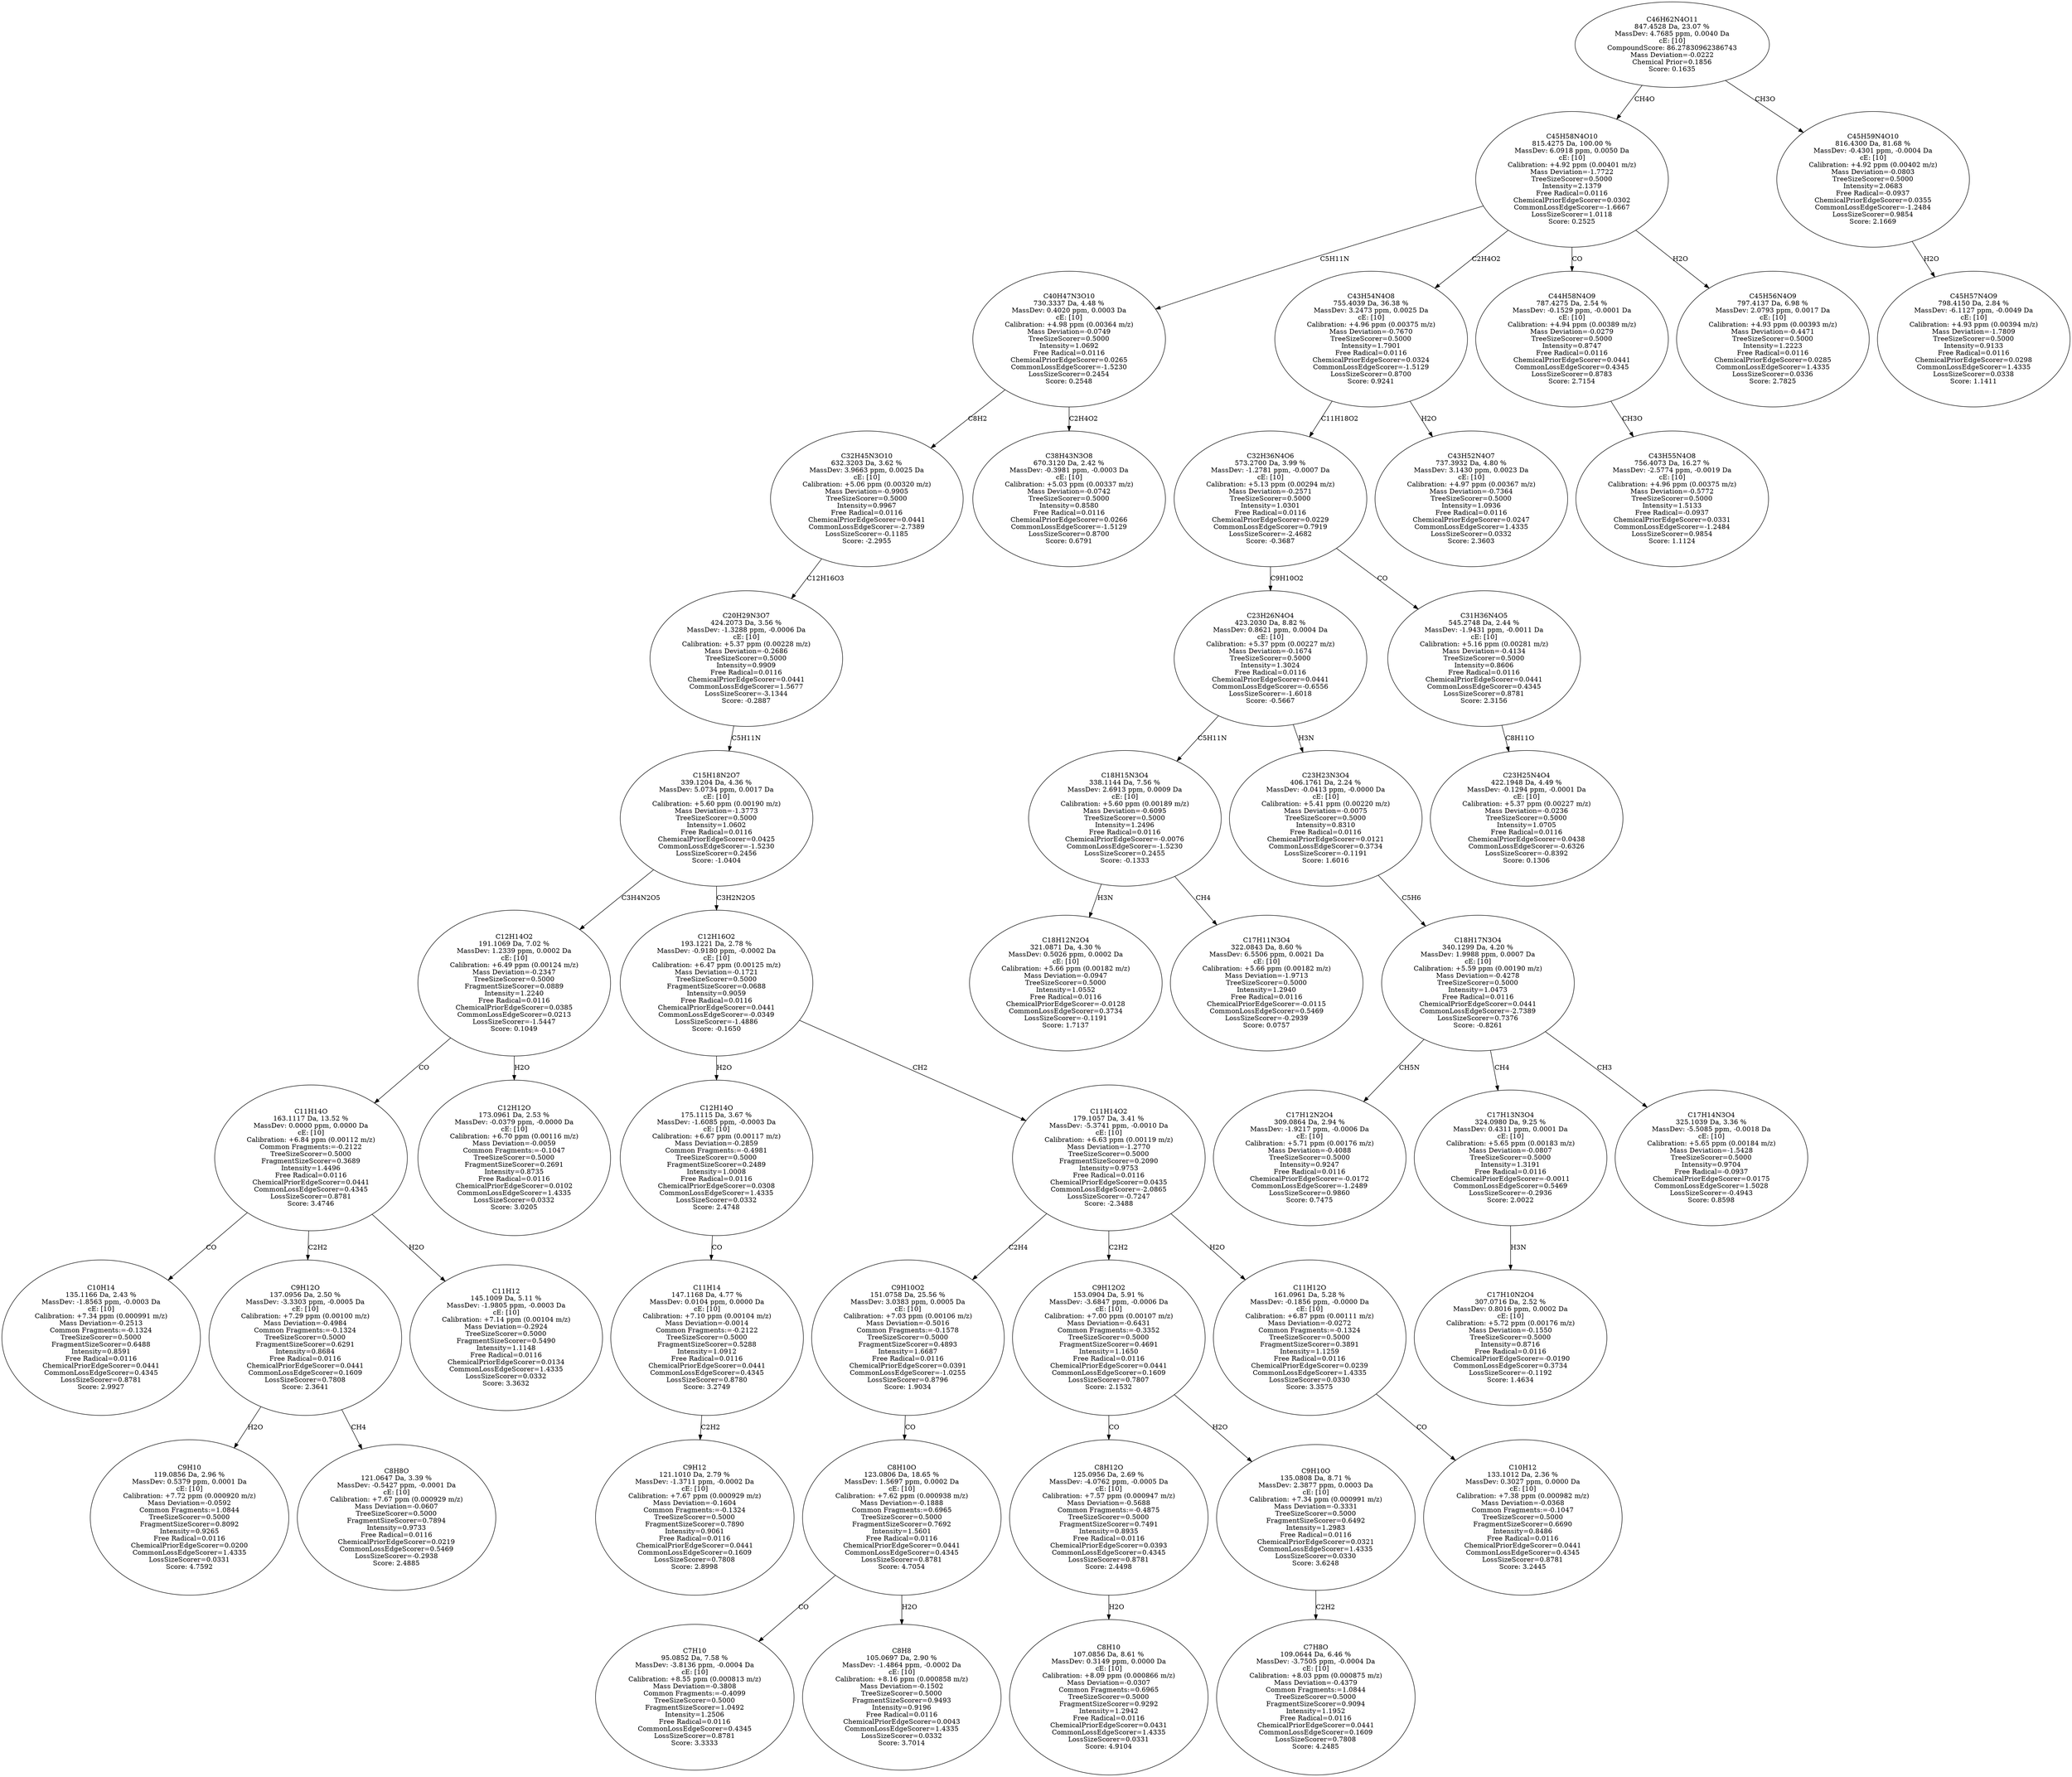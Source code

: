 strict digraph {
v1 [label="C10H14\n135.1166 Da, 2.43 %\nMassDev: -1.8563 ppm, -0.0003 Da\ncE: [10]\nCalibration: +7.34 ppm (0.000991 m/z)\nMass Deviation=-0.2513\nCommon Fragments:=-0.1324\nTreeSizeScorer=0.5000\nFragmentSizeScorer=0.6488\nIntensity=0.8591\nFree Radical=0.0116\nChemicalPriorEdgeScorer=0.0441\nCommonLossEdgeScorer=0.4345\nLossSizeScorer=0.8781\nScore: 2.9927"];
v2 [label="C9H10\n119.0856 Da, 2.96 %\nMassDev: 0.5379 ppm, 0.0001 Da\ncE: [10]\nCalibration: +7.72 ppm (0.000920 m/z)\nMass Deviation=-0.0592\nCommon Fragments:=1.0844\nTreeSizeScorer=0.5000\nFragmentSizeScorer=0.8092\nIntensity=0.9265\nFree Radical=0.0116\nChemicalPriorEdgeScorer=0.0200\nCommonLossEdgeScorer=1.4335\nLossSizeScorer=0.0331\nScore: 4.7592"];
v3 [label="C8H8O\n121.0647 Da, 3.39 %\nMassDev: -0.5427 ppm, -0.0001 Da\ncE: [10]\nCalibration: +7.67 ppm (0.000929 m/z)\nMass Deviation=-0.0607\nTreeSizeScorer=0.5000\nFragmentSizeScorer=0.7894\nIntensity=0.9733\nFree Radical=0.0116\nChemicalPriorEdgeScorer=0.0219\nCommonLossEdgeScorer=0.5469\nLossSizeScorer=-0.2938\nScore: 2.4885"];
v4 [label="C9H12O\n137.0956 Da, 2.50 %\nMassDev: -3.3303 ppm, -0.0005 Da\ncE: [10]\nCalibration: +7.29 ppm (0.00100 m/z)\nMass Deviation=-0.4984\nCommon Fragments:=-0.1324\nTreeSizeScorer=0.5000\nFragmentSizeScorer=0.6291\nIntensity=0.8684\nFree Radical=0.0116\nChemicalPriorEdgeScorer=0.0441\nCommonLossEdgeScorer=0.1609\nLossSizeScorer=0.7808\nScore: 2.3641"];
v5 [label="C11H12\n145.1009 Da, 5.11 %\nMassDev: -1.9805 ppm, -0.0003 Da\ncE: [10]\nCalibration: +7.14 ppm (0.00104 m/z)\nMass Deviation=-0.2924\nTreeSizeScorer=0.5000\nFragmentSizeScorer=0.5490\nIntensity=1.1148\nFree Radical=0.0116\nChemicalPriorEdgeScorer=0.0134\nCommonLossEdgeScorer=1.4335\nLossSizeScorer=0.0332\nScore: 3.3632"];
v6 [label="C11H14O\n163.1117 Da, 13.52 %\nMassDev: 0.0000 ppm, 0.0000 Da\ncE: [10]\nCalibration: +6.84 ppm (0.00112 m/z)\nCommon Fragments:=-0.2122\nTreeSizeScorer=0.5000\nFragmentSizeScorer=0.3689\nIntensity=1.4496\nFree Radical=0.0116\nChemicalPriorEdgeScorer=0.0441\nCommonLossEdgeScorer=0.4345\nLossSizeScorer=0.8781\nScore: 3.4746"];
v7 [label="C12H12O\n173.0961 Da, 2.53 %\nMassDev: -0.0379 ppm, -0.0000 Da\ncE: [10]\nCalibration: +6.70 ppm (0.00116 m/z)\nMass Deviation=-0.0059\nCommon Fragments:=-0.1047\nTreeSizeScorer=0.5000\nFragmentSizeScorer=0.2691\nIntensity=0.8735\nFree Radical=0.0116\nChemicalPriorEdgeScorer=0.0102\nCommonLossEdgeScorer=1.4335\nLossSizeScorer=0.0332\nScore: 3.0205"];
v8 [label="C12H14O2\n191.1069 Da, 7.02 %\nMassDev: 1.2339 ppm, 0.0002 Da\ncE: [10]\nCalibration: +6.49 ppm (0.00124 m/z)\nMass Deviation=-0.2347\nTreeSizeScorer=0.5000\nFragmentSizeScorer=0.0889\nIntensity=1.2240\nFree Radical=0.0116\nChemicalPriorEdgeScorer=0.0385\nCommonLossEdgeScorer=0.0213\nLossSizeScorer=-1.5447\nScore: 0.1049"];
v9 [label="C9H12\n121.1010 Da, 2.79 %\nMassDev: -1.3711 ppm, -0.0002 Da\ncE: [10]\nCalibration: +7.67 ppm (0.000929 m/z)\nMass Deviation=-0.1604\nCommon Fragments:=-0.1324\nTreeSizeScorer=0.5000\nFragmentSizeScorer=0.7890\nIntensity=0.9061\nFree Radical=0.0116\nChemicalPriorEdgeScorer=0.0441\nCommonLossEdgeScorer=0.1609\nLossSizeScorer=0.7808\nScore: 2.8998"];
v10 [label="C11H14\n147.1168 Da, 4.77 %\nMassDev: 0.0104 ppm, 0.0000 Da\ncE: [10]\nCalibration: +7.10 ppm (0.00104 m/z)\nMass Deviation=-0.0014\nCommon Fragments:=-0.2122\nTreeSizeScorer=0.5000\nFragmentSizeScorer=0.5288\nIntensity=1.0912\nFree Radical=0.0116\nChemicalPriorEdgeScorer=0.0441\nCommonLossEdgeScorer=0.4345\nLossSizeScorer=0.8780\nScore: 3.2749"];
v11 [label="C12H14O\n175.1115 Da, 3.67 %\nMassDev: -1.6085 ppm, -0.0003 Da\ncE: [10]\nCalibration: +6.67 ppm (0.00117 m/z)\nMass Deviation=-0.2859\nCommon Fragments:=-0.4981\nTreeSizeScorer=0.5000\nFragmentSizeScorer=0.2489\nIntensity=1.0008\nFree Radical=0.0116\nChemicalPriorEdgeScorer=0.0308\nCommonLossEdgeScorer=1.4335\nLossSizeScorer=0.0332\nScore: 2.4748"];
v12 [label="C7H10\n95.0852 Da, 7.58 %\nMassDev: -3.8136 ppm, -0.0004 Da\ncE: [10]\nCalibration: +8.55 ppm (0.000813 m/z)\nMass Deviation=-0.3808\nCommon Fragments:=-0.4099\nTreeSizeScorer=0.5000\nFragmentSizeScorer=1.0492\nIntensity=1.2506\nFree Radical=0.0116\nCommonLossEdgeScorer=0.4345\nLossSizeScorer=0.8781\nScore: 3.3333"];
v13 [label="C8H8\n105.0697 Da, 2.90 %\nMassDev: -1.4864 ppm, -0.0002 Da\ncE: [10]\nCalibration: +8.16 ppm (0.000858 m/z)\nMass Deviation=-0.1502\nTreeSizeScorer=0.5000\nFragmentSizeScorer=0.9493\nIntensity=0.9196\nFree Radical=0.0116\nChemicalPriorEdgeScorer=0.0043\nCommonLossEdgeScorer=1.4335\nLossSizeScorer=0.0332\nScore: 3.7014"];
v14 [label="C8H10O\n123.0806 Da, 18.65 %\nMassDev: 1.5697 ppm, 0.0002 Da\ncE: [10]\nCalibration: +7.62 ppm (0.000938 m/z)\nMass Deviation=-0.1888\nCommon Fragments:=0.6965\nTreeSizeScorer=0.5000\nFragmentSizeScorer=0.7692\nIntensity=1.5601\nFree Radical=0.0116\nChemicalPriorEdgeScorer=0.0441\nCommonLossEdgeScorer=0.4345\nLossSizeScorer=0.8781\nScore: 4.7054"];
v15 [label="C9H10O2\n151.0758 Da, 25.56 %\nMassDev: 3.0383 ppm, 0.0005 Da\ncE: [10]\nCalibration: +7.03 ppm (0.00106 m/z)\nMass Deviation=-0.5016\nCommon Fragments:=-0.1578\nTreeSizeScorer=0.5000\nFragmentSizeScorer=0.4893\nIntensity=1.6687\nFree Radical=0.0116\nChemicalPriorEdgeScorer=0.0391\nCommonLossEdgeScorer=-1.0255\nLossSizeScorer=0.8796\nScore: 1.9034"];
v16 [label="C8H10\n107.0856 Da, 8.61 %\nMassDev: 0.3149 ppm, 0.0000 Da\ncE: [10]\nCalibration: +8.09 ppm (0.000866 m/z)\nMass Deviation=-0.0307\nCommon Fragments:=0.6965\nTreeSizeScorer=0.5000\nFragmentSizeScorer=0.9292\nIntensity=1.2942\nFree Radical=0.0116\nChemicalPriorEdgeScorer=0.0431\nCommonLossEdgeScorer=1.4335\nLossSizeScorer=0.0331\nScore: 4.9104"];
v17 [label="C8H12O\n125.0956 Da, 2.69 %\nMassDev: -4.0762 ppm, -0.0005 Da\ncE: [10]\nCalibration: +7.57 ppm (0.000947 m/z)\nMass Deviation=-0.5688\nCommon Fragments:=-0.4875\nTreeSizeScorer=0.5000\nFragmentSizeScorer=0.7491\nIntensity=0.8935\nFree Radical=0.0116\nChemicalPriorEdgeScorer=0.0393\nCommonLossEdgeScorer=0.4345\nLossSizeScorer=0.8781\nScore: 2.4498"];
v18 [label="C7H8O\n109.0644 Da, 6.46 %\nMassDev: -3.7505 ppm, -0.0004 Da\ncE: [10]\nCalibration: +8.03 ppm (0.000875 m/z)\nMass Deviation=-0.4379\nCommon Fragments:=1.0844\nTreeSizeScorer=0.5000\nFragmentSizeScorer=0.9094\nIntensity=1.1952\nFree Radical=0.0116\nChemicalPriorEdgeScorer=0.0441\nCommonLossEdgeScorer=0.1609\nLossSizeScorer=0.7808\nScore: 4.2485"];
v19 [label="C9H10O\n135.0808 Da, 8.71 %\nMassDev: 2.3877 ppm, 0.0003 Da\ncE: [10]\nCalibration: +7.34 ppm (0.000991 m/z)\nMass Deviation=-0.3331\nTreeSizeScorer=0.5000\nFragmentSizeScorer=0.6492\nIntensity=1.2983\nFree Radical=0.0116\nChemicalPriorEdgeScorer=0.0321\nCommonLossEdgeScorer=1.4335\nLossSizeScorer=0.0330\nScore: 3.6248"];
v20 [label="C9H12O2\n153.0904 Da, 5.91 %\nMassDev: -3.6847 ppm, -0.0006 Da\ncE: [10]\nCalibration: +7.00 ppm (0.00107 m/z)\nMass Deviation=-0.6431\nCommon Fragments:=-0.3352\nTreeSizeScorer=0.5000\nFragmentSizeScorer=0.4691\nIntensity=1.1650\nFree Radical=0.0116\nChemicalPriorEdgeScorer=0.0441\nCommonLossEdgeScorer=0.1609\nLossSizeScorer=0.7807\nScore: 2.1532"];
v21 [label="C10H12\n133.1012 Da, 2.36 %\nMassDev: 0.3027 ppm, 0.0000 Da\ncE: [10]\nCalibration: +7.38 ppm (0.000982 m/z)\nMass Deviation=-0.0368\nCommon Fragments:=-0.1047\nTreeSizeScorer=0.5000\nFragmentSizeScorer=0.6690\nIntensity=0.8486\nFree Radical=0.0116\nChemicalPriorEdgeScorer=0.0441\nCommonLossEdgeScorer=0.4345\nLossSizeScorer=0.8781\nScore: 3.2445"];
v22 [label="C11H12O\n161.0961 Da, 5.28 %\nMassDev: -0.1856 ppm, -0.0000 Da\ncE: [10]\nCalibration: +6.87 ppm (0.00111 m/z)\nMass Deviation=-0.0272\nCommon Fragments:=-0.1324\nTreeSizeScorer=0.5000\nFragmentSizeScorer=0.3891\nIntensity=1.1259\nFree Radical=0.0116\nChemicalPriorEdgeScorer=0.0239\nCommonLossEdgeScorer=1.4335\nLossSizeScorer=0.0330\nScore: 3.3575"];
v23 [label="C11H14O2\n179.1057 Da, 3.41 %\nMassDev: -5.3741 ppm, -0.0010 Da\ncE: [10]\nCalibration: +6.63 ppm (0.00119 m/z)\nMass Deviation=-1.2770\nTreeSizeScorer=0.5000\nFragmentSizeScorer=0.2090\nIntensity=0.9753\nFree Radical=0.0116\nChemicalPriorEdgeScorer=0.0435\nCommonLossEdgeScorer=-2.0865\nLossSizeScorer=-0.7247\nScore: -2.3488"];
v24 [label="C12H16O2\n193.1221 Da, 2.78 %\nMassDev: -0.9180 ppm, -0.0002 Da\ncE: [10]\nCalibration: +6.47 ppm (0.00125 m/z)\nMass Deviation=-0.1721\nTreeSizeScorer=0.5000\nFragmentSizeScorer=0.0688\nIntensity=0.9059\nFree Radical=0.0116\nChemicalPriorEdgeScorer=0.0441\nCommonLossEdgeScorer=-0.0349\nLossSizeScorer=-1.4886\nScore: -0.1650"];
v25 [label="C15H18N2O7\n339.1204 Da, 4.36 %\nMassDev: 5.0734 ppm, 0.0017 Da\ncE: [10]\nCalibration: +5.60 ppm (0.00190 m/z)\nMass Deviation=-1.3773\nTreeSizeScorer=0.5000\nIntensity=1.0602\nFree Radical=0.0116\nChemicalPriorEdgeScorer=0.0425\nCommonLossEdgeScorer=-1.5230\nLossSizeScorer=0.2456\nScore: -1.0404"];
v26 [label="C20H29N3O7\n424.2073 Da, 3.56 %\nMassDev: -1.3288 ppm, -0.0006 Da\ncE: [10]\nCalibration: +5.37 ppm (0.00228 m/z)\nMass Deviation=-0.2686\nTreeSizeScorer=0.5000\nIntensity=0.9909\nFree Radical=0.0116\nChemicalPriorEdgeScorer=0.0441\nCommonLossEdgeScorer=1.5677\nLossSizeScorer=-3.1344\nScore: -0.2887"];
v27 [label="C32H45N3O10\n632.3203 Da, 3.62 %\nMassDev: 3.9663 ppm, 0.0025 Da\ncE: [10]\nCalibration: +5.06 ppm (0.00320 m/z)\nMass Deviation=-0.9905\nTreeSizeScorer=0.5000\nIntensity=0.9967\nFree Radical=0.0116\nChemicalPriorEdgeScorer=0.0441\nCommonLossEdgeScorer=-2.7389\nLossSizeScorer=-0.1185\nScore: -2.2955"];
v28 [label="C38H43N3O8\n670.3120 Da, 2.42 %\nMassDev: -0.3981 ppm, -0.0003 Da\ncE: [10]\nCalibration: +5.03 ppm (0.00337 m/z)\nMass Deviation=-0.0742\nTreeSizeScorer=0.5000\nIntensity=0.8580\nFree Radical=0.0116\nChemicalPriorEdgeScorer=0.0266\nCommonLossEdgeScorer=-1.5129\nLossSizeScorer=0.8700\nScore: 0.6791"];
v29 [label="C40H47N3O10\n730.3337 Da, 4.48 %\nMassDev: 0.4020 ppm, 0.0003 Da\ncE: [10]\nCalibration: +4.98 ppm (0.00364 m/z)\nMass Deviation=-0.0749\nTreeSizeScorer=0.5000\nIntensity=1.0692\nFree Radical=0.0116\nChemicalPriorEdgeScorer=0.0265\nCommonLossEdgeScorer=-1.5230\nLossSizeScorer=0.2454\nScore: 0.2548"];
v30 [label="C18H12N2O4\n321.0871 Da, 4.30 %\nMassDev: 0.5026 ppm, 0.0002 Da\ncE: [10]\nCalibration: +5.66 ppm (0.00182 m/z)\nMass Deviation=-0.0947\nTreeSizeScorer=0.5000\nIntensity=1.0552\nFree Radical=0.0116\nChemicalPriorEdgeScorer=-0.0128\nCommonLossEdgeScorer=0.3734\nLossSizeScorer=-0.1191\nScore: 1.7137"];
v31 [label="C17H11N3O4\n322.0843 Da, 8.60 %\nMassDev: 6.5506 ppm, 0.0021 Da\ncE: [10]\nCalibration: +5.66 ppm (0.00182 m/z)\nMass Deviation=-1.9713\nTreeSizeScorer=0.5000\nIntensity=1.2940\nFree Radical=0.0116\nChemicalPriorEdgeScorer=-0.0115\nCommonLossEdgeScorer=0.5469\nLossSizeScorer=-0.2939\nScore: 0.0757"];
v32 [label="C18H15N3O4\n338.1144 Da, 7.56 %\nMassDev: 2.6913 ppm, 0.0009 Da\ncE: [10]\nCalibration: +5.60 ppm (0.00189 m/z)\nMass Deviation=-0.6095\nTreeSizeScorer=0.5000\nIntensity=1.2496\nFree Radical=0.0116\nChemicalPriorEdgeScorer=-0.0076\nCommonLossEdgeScorer=-1.5230\nLossSizeScorer=0.2455\nScore: -0.1333"];
v33 [label="C17H12N2O4\n309.0864 Da, 2.94 %\nMassDev: -1.9217 ppm, -0.0006 Da\ncE: [10]\nCalibration: +5.71 ppm (0.00176 m/z)\nMass Deviation=-0.4088\nTreeSizeScorer=0.5000\nIntensity=0.9247\nFree Radical=0.0116\nChemicalPriorEdgeScorer=-0.0172\nCommonLossEdgeScorer=-1.2489\nLossSizeScorer=0.9860\nScore: 0.7475"];
v34 [label="C17H10N2O4\n307.0716 Da, 2.52 %\nMassDev: 0.8016 ppm, 0.0002 Da\ncE: [10]\nCalibration: +5.72 ppm (0.00176 m/z)\nMass Deviation=-0.1550\nTreeSizeScorer=0.5000\nIntensity=0.8716\nFree Radical=0.0116\nChemicalPriorEdgeScorer=-0.0190\nCommonLossEdgeScorer=0.3734\nLossSizeScorer=-0.1192\nScore: 1.4634"];
v35 [label="C17H13N3O4\n324.0980 Da, 9.25 %\nMassDev: 0.4311 ppm, 0.0001 Da\ncE: [10]\nCalibration: +5.65 ppm (0.00183 m/z)\nMass Deviation=-0.0807\nTreeSizeScorer=0.5000\nIntensity=1.3191\nFree Radical=0.0116\nChemicalPriorEdgeScorer=-0.0011\nCommonLossEdgeScorer=0.5469\nLossSizeScorer=-0.2936\nScore: 2.0022"];
v36 [label="C17H14N3O4\n325.1039 Da, 3.36 %\nMassDev: -5.5085 ppm, -0.0018 Da\ncE: [10]\nCalibration: +5.65 ppm (0.00184 m/z)\nMass Deviation=-1.5428\nTreeSizeScorer=0.5000\nIntensity=0.9704\nFree Radical=-0.0937\nChemicalPriorEdgeScorer=0.0175\nCommonLossEdgeScorer=1.5028\nLossSizeScorer=-0.4943\nScore: 0.8598"];
v37 [label="C18H17N3O4\n340.1299 Da, 4.20 %\nMassDev: 1.9988 ppm, 0.0007 Da\ncE: [10]\nCalibration: +5.59 ppm (0.00190 m/z)\nMass Deviation=-0.4278\nTreeSizeScorer=0.5000\nIntensity=1.0473\nFree Radical=0.0116\nChemicalPriorEdgeScorer=0.0441\nCommonLossEdgeScorer=-2.7389\nLossSizeScorer=0.7376\nScore: -0.8261"];
v38 [label="C23H23N3O4\n406.1761 Da, 2.24 %\nMassDev: -0.0413 ppm, -0.0000 Da\ncE: [10]\nCalibration: +5.41 ppm (0.00220 m/z)\nMass Deviation=-0.0075\nTreeSizeScorer=0.5000\nIntensity=0.8310\nFree Radical=0.0116\nChemicalPriorEdgeScorer=0.0121\nCommonLossEdgeScorer=0.3734\nLossSizeScorer=-0.1191\nScore: 1.6016"];
v39 [label="C23H26N4O4\n423.2030 Da, 8.82 %\nMassDev: 0.8621 ppm, 0.0004 Da\ncE: [10]\nCalibration: +5.37 ppm (0.00227 m/z)\nMass Deviation=-0.1674\nTreeSizeScorer=0.5000\nIntensity=1.3024\nFree Radical=0.0116\nChemicalPriorEdgeScorer=0.0441\nCommonLossEdgeScorer=-0.6556\nLossSizeScorer=-1.6018\nScore: -0.5667"];
v40 [label="C23H25N4O4\n422.1948 Da, 4.49 %\nMassDev: -0.1294 ppm, -0.0001 Da\ncE: [10]\nCalibration: +5.37 ppm (0.00227 m/z)\nMass Deviation=-0.0236\nTreeSizeScorer=0.5000\nIntensity=1.0705\nFree Radical=0.0116\nChemicalPriorEdgeScorer=0.0438\nCommonLossEdgeScorer=-0.6326\nLossSizeScorer=-0.8392\nScore: 0.1306"];
v41 [label="C31H36N4O5\n545.2748 Da, 2.44 %\nMassDev: -1.9431 ppm, -0.0011 Da\ncE: [10]\nCalibration: +5.16 ppm (0.00281 m/z)\nMass Deviation=-0.4134\nTreeSizeScorer=0.5000\nIntensity=0.8606\nFree Radical=0.0116\nChemicalPriorEdgeScorer=0.0441\nCommonLossEdgeScorer=0.4345\nLossSizeScorer=0.8781\nScore: 2.3156"];
v42 [label="C32H36N4O6\n573.2700 Da, 3.99 %\nMassDev: -1.2781 ppm, -0.0007 Da\ncE: [10]\nCalibration: +5.13 ppm (0.00294 m/z)\nMass Deviation=-0.2571\nTreeSizeScorer=0.5000\nIntensity=1.0301\nFree Radical=0.0116\nChemicalPriorEdgeScorer=0.0229\nCommonLossEdgeScorer=0.7919\nLossSizeScorer=-2.4682\nScore: -0.3687"];
v43 [label="C43H52N4O7\n737.3932 Da, 4.80 %\nMassDev: 3.1430 ppm, 0.0023 Da\ncE: [10]\nCalibration: +4.97 ppm (0.00367 m/z)\nMass Deviation=-0.7364\nTreeSizeScorer=0.5000\nIntensity=1.0936\nFree Radical=0.0116\nChemicalPriorEdgeScorer=0.0247\nCommonLossEdgeScorer=1.4335\nLossSizeScorer=0.0332\nScore: 2.3603"];
v44 [label="C43H54N4O8\n755.4039 Da, 36.38 %\nMassDev: 3.2473 ppm, 0.0025 Da\ncE: [10]\nCalibration: +4.96 ppm (0.00375 m/z)\nMass Deviation=-0.7670\nTreeSizeScorer=0.5000\nIntensity=1.7901\nFree Radical=0.0116\nChemicalPriorEdgeScorer=0.0324\nCommonLossEdgeScorer=-1.5129\nLossSizeScorer=0.8700\nScore: 0.9241"];
v45 [label="C43H55N4O8\n756.4073 Da, 16.27 %\nMassDev: -2.5774 ppm, -0.0019 Da\ncE: [10]\nCalibration: +4.96 ppm (0.00375 m/z)\nMass Deviation=-0.5772\nTreeSizeScorer=0.5000\nIntensity=1.5133\nFree Radical=-0.0937\nChemicalPriorEdgeScorer=0.0331\nCommonLossEdgeScorer=-1.2484\nLossSizeScorer=0.9854\nScore: 1.1124"];
v46 [label="C44H58N4O9\n787.4275 Da, 2.54 %\nMassDev: -0.1529 ppm, -0.0001 Da\ncE: [10]\nCalibration: +4.94 ppm (0.00389 m/z)\nMass Deviation=-0.0279\nTreeSizeScorer=0.5000\nIntensity=0.8747\nFree Radical=0.0116\nChemicalPriorEdgeScorer=0.0441\nCommonLossEdgeScorer=0.4345\nLossSizeScorer=0.8783\nScore: 2.7154"];
v47 [label="C45H56N4O9\n797.4137 Da, 6.98 %\nMassDev: 2.0793 ppm, 0.0017 Da\ncE: [10]\nCalibration: +4.93 ppm (0.00393 m/z)\nMass Deviation=-0.4471\nTreeSizeScorer=0.5000\nIntensity=1.2223\nFree Radical=0.0116\nChemicalPriorEdgeScorer=0.0285\nCommonLossEdgeScorer=1.4335\nLossSizeScorer=0.0336\nScore: 2.7825"];
v48 [label="C45H58N4O10\n815.4275 Da, 100.00 %\nMassDev: 6.0918 ppm, 0.0050 Da\ncE: [10]\nCalibration: +4.92 ppm (0.00401 m/z)\nMass Deviation=-1.7722\nTreeSizeScorer=0.5000\nIntensity=2.1379\nFree Radical=0.0116\nChemicalPriorEdgeScorer=0.0302\nCommonLossEdgeScorer=-1.6667\nLossSizeScorer=1.0118\nScore: 0.2525"];
v49 [label="C45H57N4O9\n798.4150 Da, 2.84 %\nMassDev: -6.1127 ppm, -0.0049 Da\ncE: [10]\nCalibration: +4.93 ppm (0.00394 m/z)\nMass Deviation=-1.7809\nTreeSizeScorer=0.5000\nIntensity=0.9133\nFree Radical=0.0116\nChemicalPriorEdgeScorer=0.0298\nCommonLossEdgeScorer=1.4335\nLossSizeScorer=0.0338\nScore: 1.1411"];
v50 [label="C45H59N4O10\n816.4300 Da, 81.68 %\nMassDev: -0.4301 ppm, -0.0004 Da\ncE: [10]\nCalibration: +4.92 ppm (0.00402 m/z)\nMass Deviation=-0.0803\nTreeSizeScorer=0.5000\nIntensity=2.0683\nFree Radical=-0.0937\nChemicalPriorEdgeScorer=0.0355\nCommonLossEdgeScorer=-1.2484\nLossSizeScorer=0.9854\nScore: 2.1669"];
v51 [label="C46H62N4O11\n847.4528 Da, 23.07 %\nMassDev: 4.7685 ppm, 0.0040 Da\ncE: [10]\nCompoundScore: 86.27830962386743\nMass Deviation=-0.0222\nChemical Prior=0.1856\nScore: 0.1635"];
v6 -> v1 [label="CO"];
v4 -> v2 [label="H2O"];
v4 -> v3 [label="CH4"];
v6 -> v4 [label="C2H2"];
v6 -> v5 [label="H2O"];
v8 -> v6 [label="CO"];
v8 -> v7 [label="H2O"];
v25 -> v8 [label="C3H4N2O5"];
v10 -> v9 [label="C2H2"];
v11 -> v10 [label="CO"];
v24 -> v11 [label="H2O"];
v14 -> v12 [label="CO"];
v14 -> v13 [label="H2O"];
v15 -> v14 [label="CO"];
v23 -> v15 [label="C2H4"];
v17 -> v16 [label="H2O"];
v20 -> v17 [label="CO"];
v19 -> v18 [label="C2H2"];
v20 -> v19 [label="H2O"];
v23 -> v20 [label="C2H2"];
v22 -> v21 [label="CO"];
v23 -> v22 [label="H2O"];
v24 -> v23 [label="CH2"];
v25 -> v24 [label="C3H2N2O5"];
v26 -> v25 [label="C5H11N"];
v27 -> v26 [label="C12H16O3"];
v29 -> v27 [label="C8H2"];
v29 -> v28 [label="C2H4O2"];
v48 -> v29 [label="C5H11N"];
v32 -> v30 [label="H3N"];
v32 -> v31 [label="CH4"];
v39 -> v32 [label="C5H11N"];
v37 -> v33 [label="CH5N"];
v35 -> v34 [label="H3N"];
v37 -> v35 [label="CH4"];
v37 -> v36 [label="CH3"];
v38 -> v37 [label="C5H6"];
v39 -> v38 [label="H3N"];
v42 -> v39 [label="C9H10O2"];
v41 -> v40 [label="C8H11O"];
v42 -> v41 [label="CO"];
v44 -> v42 [label="C11H18O2"];
v44 -> v43 [label="H2O"];
v48 -> v44 [label="C2H4O2"];
v46 -> v45 [label="CH3O"];
v48 -> v46 [label="CO"];
v48 -> v47 [label="H2O"];
v51 -> v48 [label="CH4O"];
v50 -> v49 [label="H2O"];
v51 -> v50 [label="CH3O"];
}